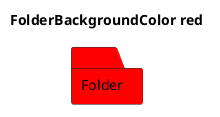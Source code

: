 @startuml
'!include ../../../plantuml-styles/plantuml-ae-skinparam-ex.iuml

skinparam FolderBackgroundColor red

title FolderBackgroundColor red

folder Folder
@enduml